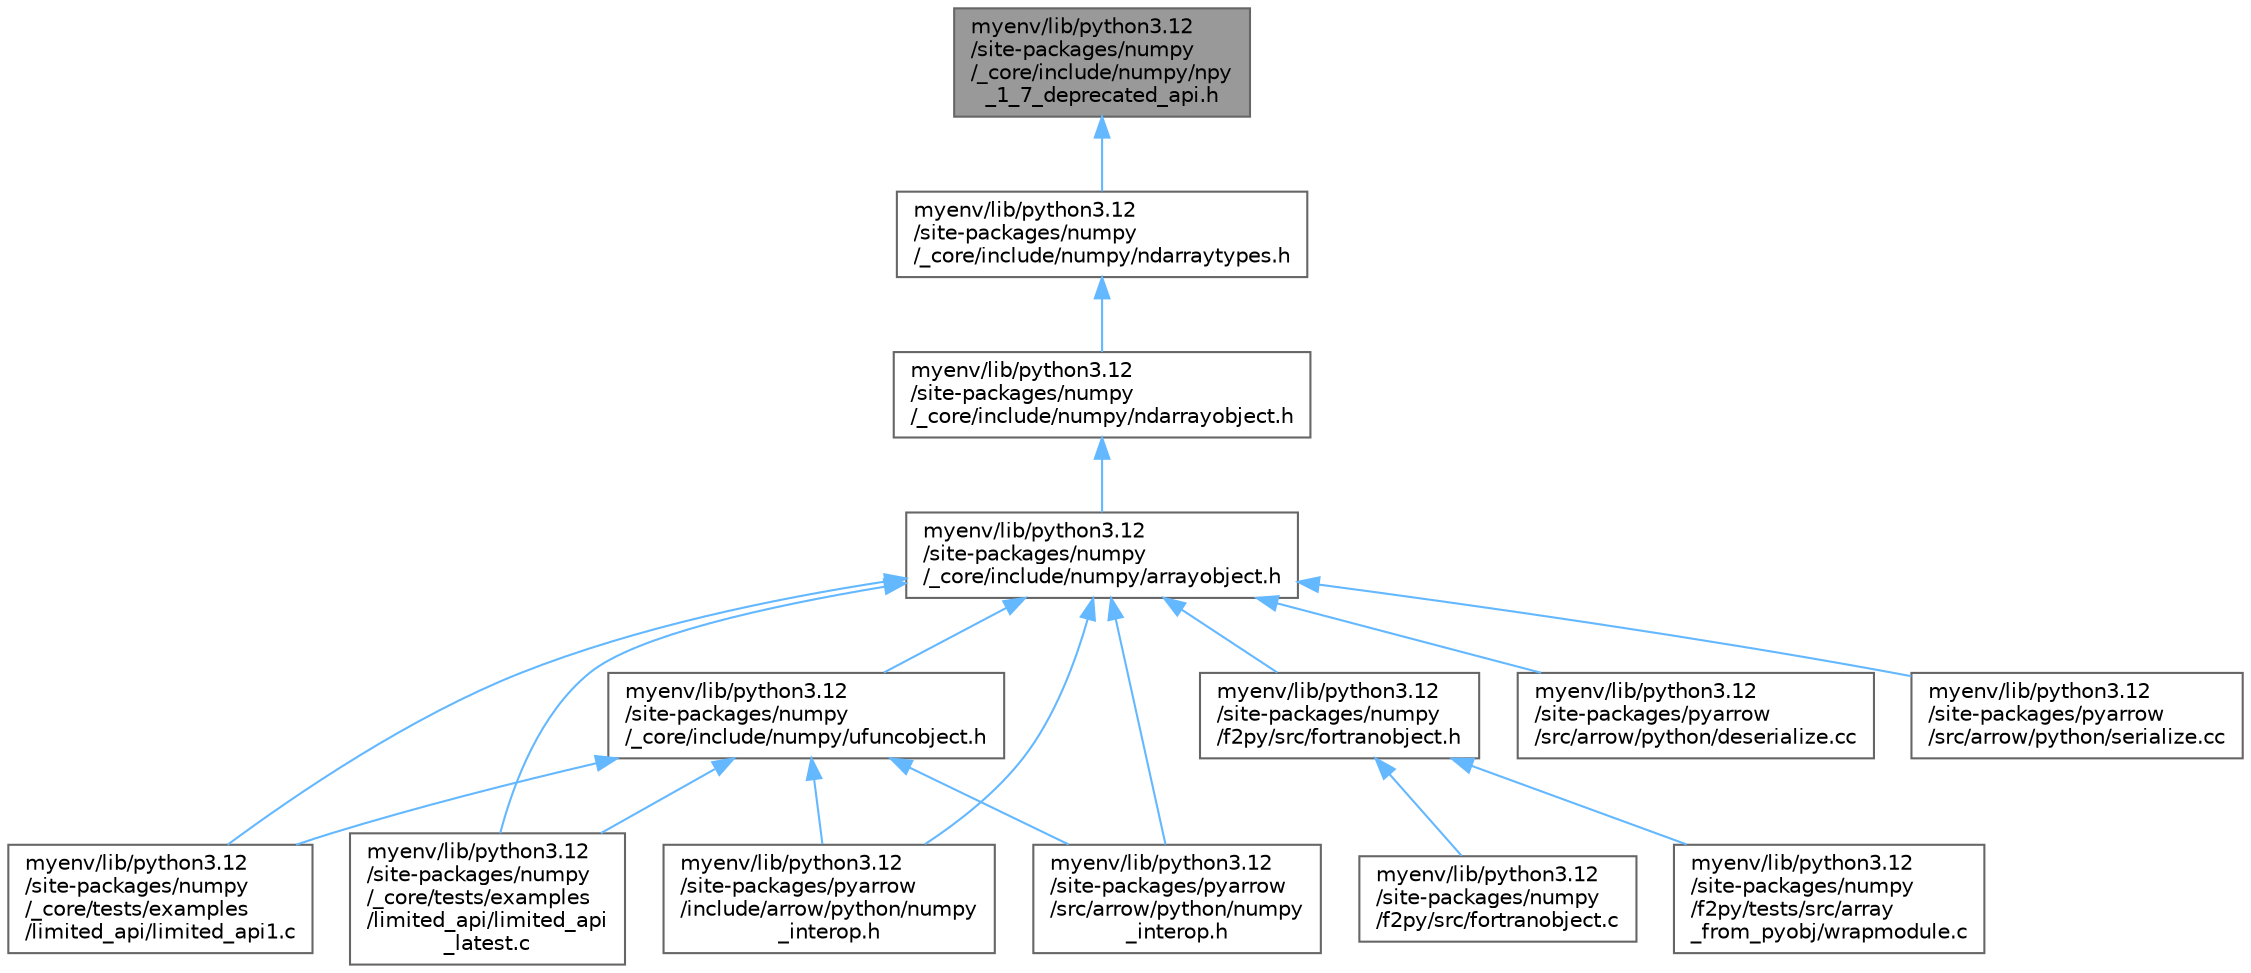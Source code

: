 digraph "myenv/lib/python3.12/site-packages/numpy/_core/include/numpy/npy_1_7_deprecated_api.h"
{
 // LATEX_PDF_SIZE
  bgcolor="transparent";
  edge [fontname=Helvetica,fontsize=10,labelfontname=Helvetica,labelfontsize=10];
  node [fontname=Helvetica,fontsize=10,shape=box,height=0.2,width=0.4];
  Node1 [id="Node000001",label="myenv/lib/python3.12\l/site-packages/numpy\l/_core/include/numpy/npy\l_1_7_deprecated_api.h",height=0.2,width=0.4,color="gray40", fillcolor="grey60", style="filled", fontcolor="black",tooltip=" "];
  Node1 -> Node2 [id="edge1_Node000001_Node000002",dir="back",color="steelblue1",style="solid",tooltip=" "];
  Node2 [id="Node000002",label="myenv/lib/python3.12\l/site-packages/numpy\l/_core/include/numpy/ndarraytypes.h",height=0.2,width=0.4,color="grey40", fillcolor="white", style="filled",URL="$ndarraytypes_8h.html",tooltip=" "];
  Node2 -> Node3 [id="edge2_Node000002_Node000003",dir="back",color="steelblue1",style="solid",tooltip=" "];
  Node3 [id="Node000003",label="myenv/lib/python3.12\l/site-packages/numpy\l/_core/include/numpy/ndarrayobject.h",height=0.2,width=0.4,color="grey40", fillcolor="white", style="filled",URL="$ndarrayobject_8h.html",tooltip=" "];
  Node3 -> Node4 [id="edge3_Node000003_Node000004",dir="back",color="steelblue1",style="solid",tooltip=" "];
  Node4 [id="Node000004",label="myenv/lib/python3.12\l/site-packages/numpy\l/_core/include/numpy/arrayobject.h",height=0.2,width=0.4,color="grey40", fillcolor="white", style="filled",URL="$arrayobject_8h.html",tooltip=" "];
  Node4 -> Node5 [id="edge4_Node000004_Node000005",dir="back",color="steelblue1",style="solid",tooltip=" "];
  Node5 [id="Node000005",label="myenv/lib/python3.12\l/site-packages/numpy\l/_core/include/numpy/ufuncobject.h",height=0.2,width=0.4,color="grey40", fillcolor="white", style="filled",URL="$ufuncobject_8h.html",tooltip=" "];
  Node5 -> Node6 [id="edge5_Node000005_Node000006",dir="back",color="steelblue1",style="solid",tooltip=" "];
  Node6 [id="Node000006",label="myenv/lib/python3.12\l/site-packages/numpy\l/_core/tests/examples\l/limited_api/limited_api1.c",height=0.2,width=0.4,color="grey40", fillcolor="white", style="filled",URL="$limited__api1_8c.html",tooltip=" "];
  Node5 -> Node7 [id="edge6_Node000005_Node000007",dir="back",color="steelblue1",style="solid",tooltip=" "];
  Node7 [id="Node000007",label="myenv/lib/python3.12\l/site-packages/numpy\l/_core/tests/examples\l/limited_api/limited_api\l_latest.c",height=0.2,width=0.4,color="grey40", fillcolor="white", style="filled",URL="$limited__api__latest_8c.html",tooltip=" "];
  Node5 -> Node8 [id="edge7_Node000005_Node000008",dir="back",color="steelblue1",style="solid",tooltip=" "];
  Node8 [id="Node000008",label="myenv/lib/python3.12\l/site-packages/pyarrow\l/include/arrow/python/numpy\l_interop.h",height=0.2,width=0.4,color="grey40", fillcolor="white", style="filled",URL="$include_2arrow_2python_2numpy__interop_8h.html",tooltip=" "];
  Node5 -> Node9 [id="edge8_Node000005_Node000009",dir="back",color="steelblue1",style="solid",tooltip=" "];
  Node9 [id="Node000009",label="myenv/lib/python3.12\l/site-packages/pyarrow\l/src/arrow/python/numpy\l_interop.h",height=0.2,width=0.4,color="grey40", fillcolor="white", style="filled",URL="$src_2arrow_2python_2numpy__interop_8h.html",tooltip=" "];
  Node4 -> Node6 [id="edge9_Node000004_Node000006",dir="back",color="steelblue1",style="solid",tooltip=" "];
  Node4 -> Node7 [id="edge10_Node000004_Node000007",dir="back",color="steelblue1",style="solid",tooltip=" "];
  Node4 -> Node10 [id="edge11_Node000004_Node000010",dir="back",color="steelblue1",style="solid",tooltip=" "];
  Node10 [id="Node000010",label="myenv/lib/python3.12\l/site-packages/numpy\l/f2py/src/fortranobject.h",height=0.2,width=0.4,color="grey40", fillcolor="white", style="filled",URL="$fortranobject_8h.html",tooltip=" "];
  Node10 -> Node11 [id="edge12_Node000010_Node000011",dir="back",color="steelblue1",style="solid",tooltip=" "];
  Node11 [id="Node000011",label="myenv/lib/python3.12\l/site-packages/numpy\l/f2py/src/fortranobject.c",height=0.2,width=0.4,color="grey40", fillcolor="white", style="filled",URL="$fortranobject_8c.html",tooltip=" "];
  Node10 -> Node12 [id="edge13_Node000010_Node000012",dir="back",color="steelblue1",style="solid",tooltip=" "];
  Node12 [id="Node000012",label="myenv/lib/python3.12\l/site-packages/numpy\l/f2py/tests/src/array\l_from_pyobj/wrapmodule.c",height=0.2,width=0.4,color="grey40", fillcolor="white", style="filled",URL="$wrapmodule_8c.html",tooltip=" "];
  Node4 -> Node8 [id="edge14_Node000004_Node000008",dir="back",color="steelblue1",style="solid",tooltip=" "];
  Node4 -> Node13 [id="edge15_Node000004_Node000013",dir="back",color="steelblue1",style="solid",tooltip=" "];
  Node13 [id="Node000013",label="myenv/lib/python3.12\l/site-packages/pyarrow\l/src/arrow/python/deserialize.cc",height=0.2,width=0.4,color="grey40", fillcolor="white", style="filled",URL="$deserialize_8cc.html",tooltip=" "];
  Node4 -> Node9 [id="edge16_Node000004_Node000009",dir="back",color="steelblue1",style="solid",tooltip=" "];
  Node4 -> Node14 [id="edge17_Node000004_Node000014",dir="back",color="steelblue1",style="solid",tooltip=" "];
  Node14 [id="Node000014",label="myenv/lib/python3.12\l/site-packages/pyarrow\l/src/arrow/python/serialize.cc",height=0.2,width=0.4,color="grey40", fillcolor="white", style="filled",URL="$serialize_8cc.html",tooltip=" "];
}
